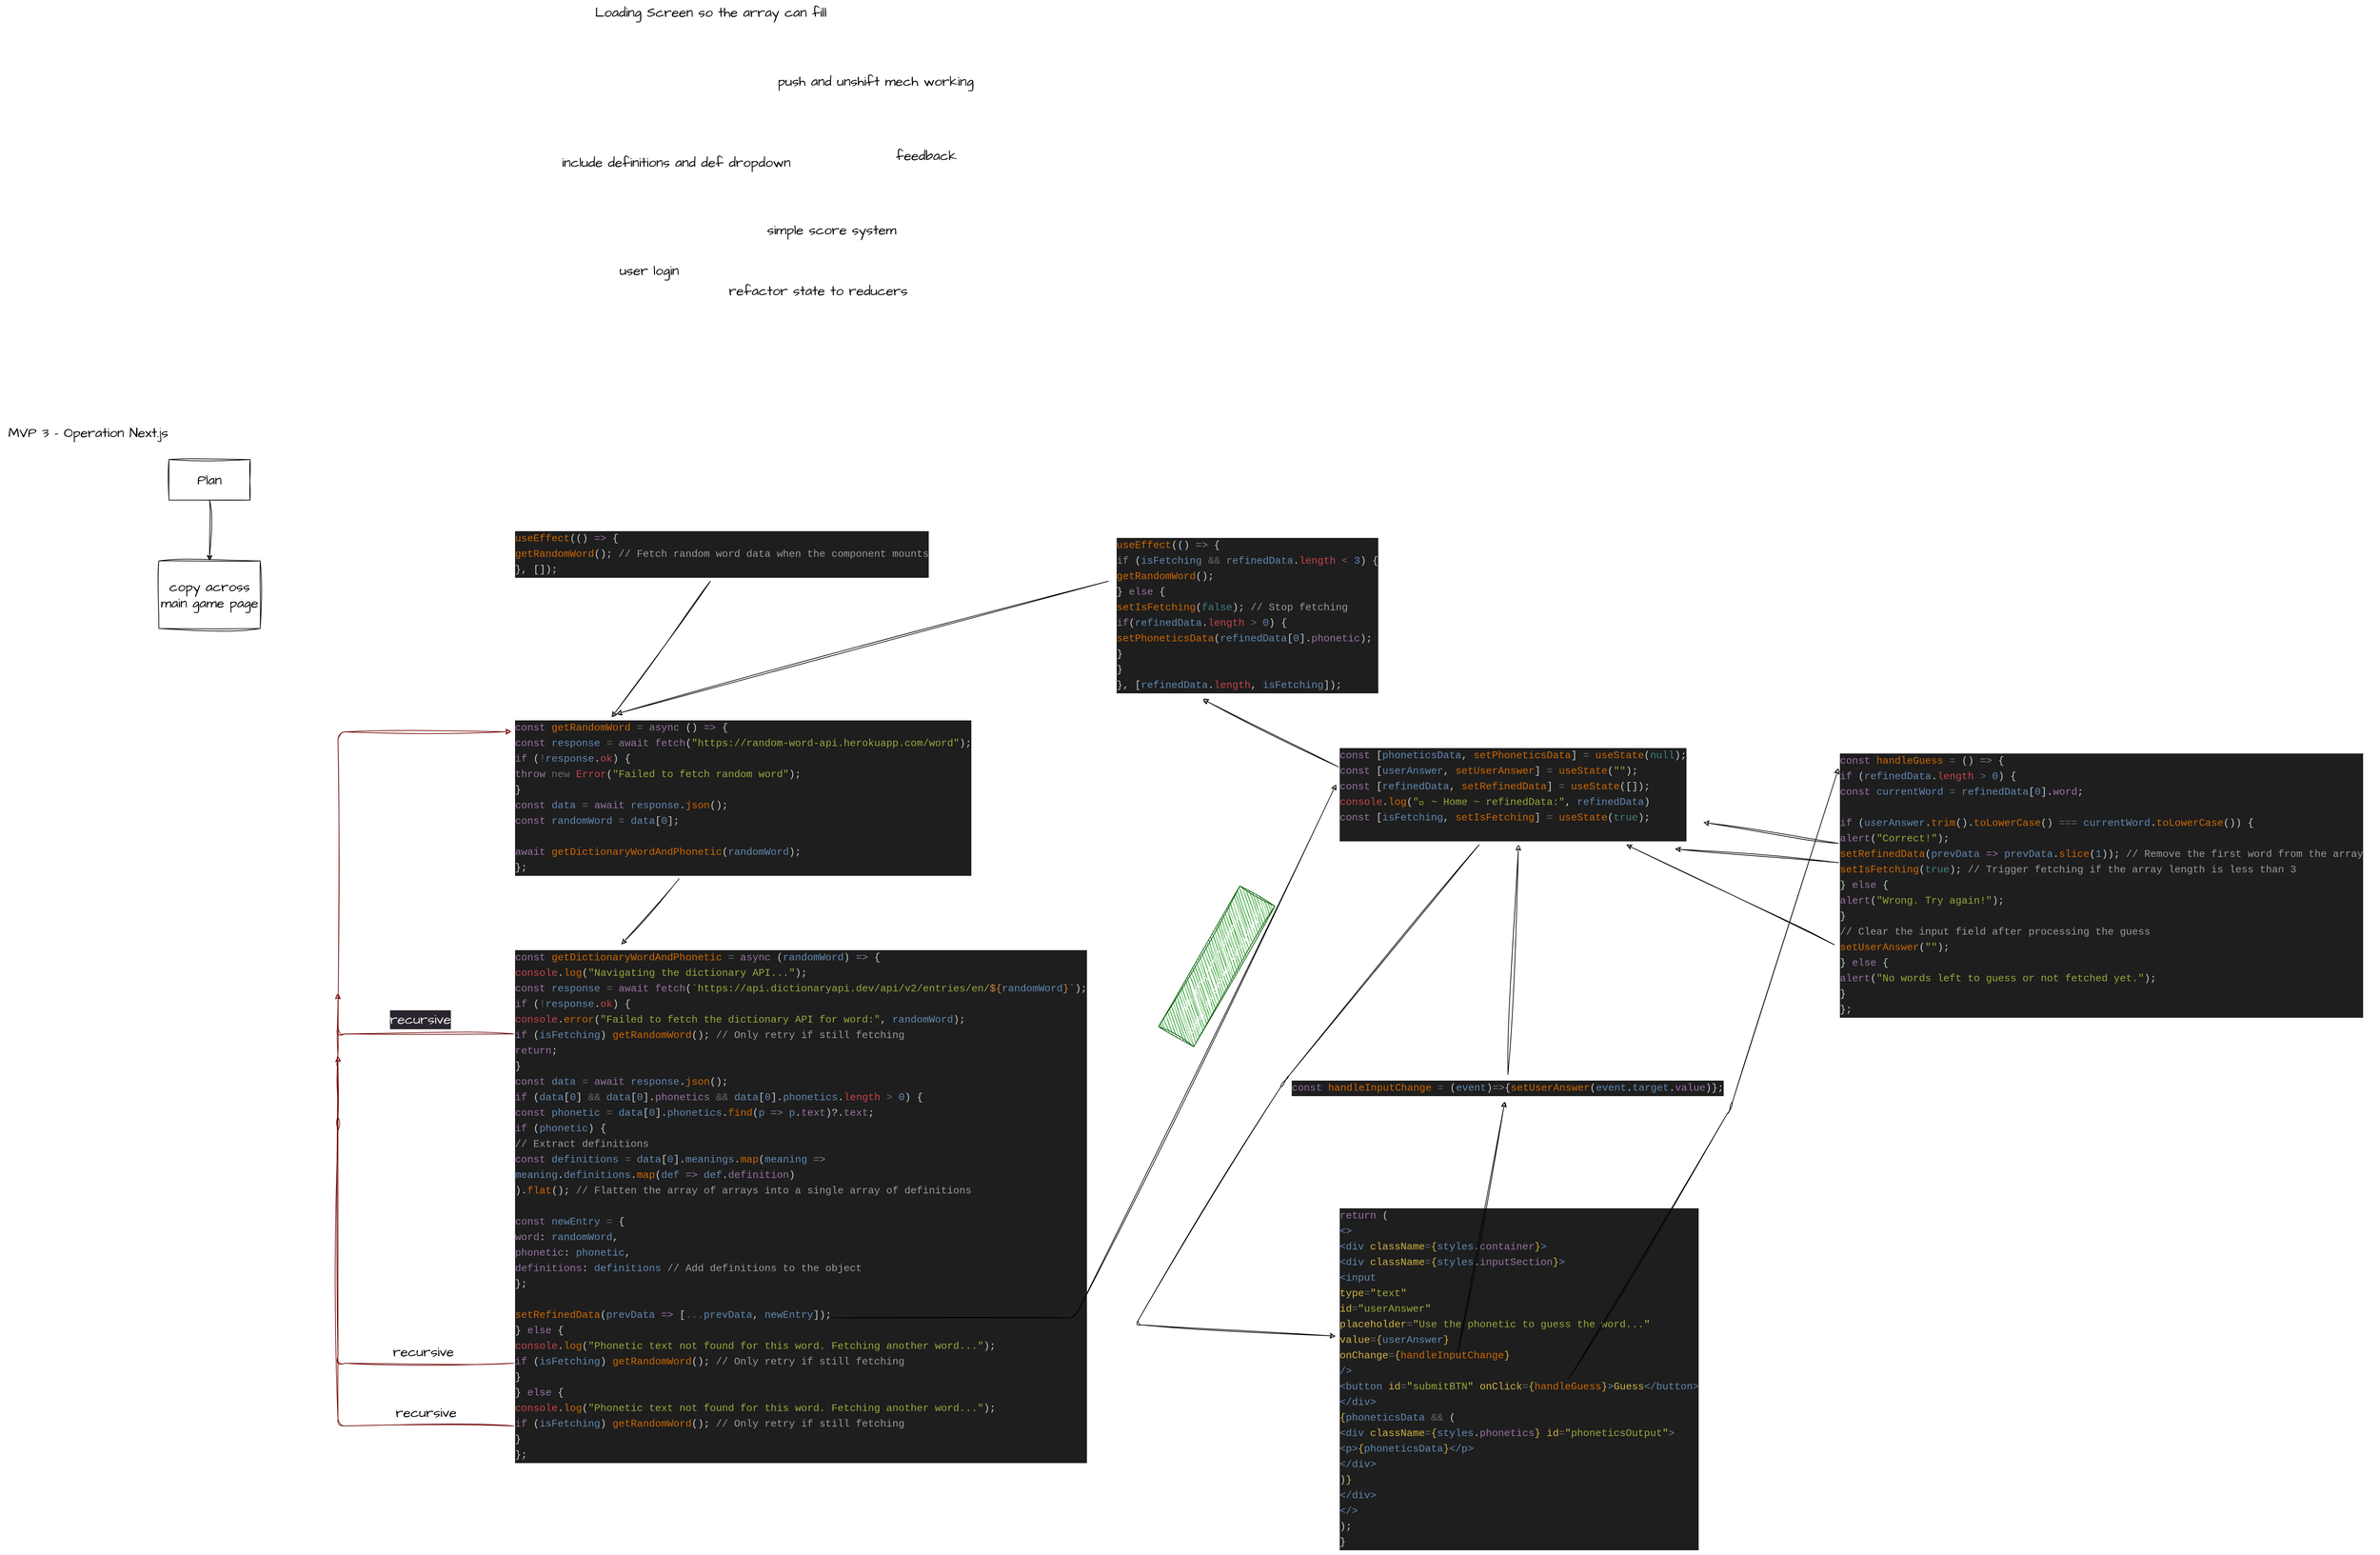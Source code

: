 <mxfile>
    <diagram id="v2wqgrpe53CR1Hzca308" name="Page-1">
        <mxGraphModel dx="-484" dy="1151" grid="1" gridSize="10" guides="1" tooltips="1" connect="1" arrows="1" fold="1" page="1" pageScale="1" pageWidth="827" pageHeight="1169" math="0" shadow="0">
            <root>
                <mxCell id="0"/>
                <mxCell id="1" parent="0"/>
                <mxCell id="2" value="MVP 3 - Operation Next.js" style="text;html=1;align=center;verticalAlign=middle;resizable=0;points=[];autosize=1;strokeColor=none;fillColor=none;fontSize=20;fontFamily=Architects Daughter;sketch=1;hachureGap=4;jiggle=2;curveFitting=1;fontSource=https%3A%2F%2Ffonts.googleapis.com%2Fcss%3Ffamily%3DArchitects%2BDaughter;" parent="1" vertex="1">
                    <mxGeometry x="2560" y="1210" width="260" height="40" as="geometry"/>
                </mxCell>
                <mxCell id="10" style="edgeStyle=none;sketch=1;hachureGap=4;jiggle=2;curveFitting=1;html=1;entryX=0.5;entryY=0;entryDx=0;entryDy=0;fontFamily=Architects Daughter;fontSource=https%3A%2F%2Ffonts.googleapis.com%2Fcss%3Ffamily%3DArchitects%2BDaughter;fontSize=16;" parent="1" source="4" target="9" edge="1">
                    <mxGeometry relative="1" as="geometry"/>
                </mxCell>
                <mxCell id="4" value="Plan" style="whiteSpace=wrap;html=1;sketch=1;hachureGap=4;jiggle=2;curveFitting=1;fontFamily=Architects Daughter;fontSource=https%3A%2F%2Ffonts.googleapis.com%2Fcss%3Ffamily%3DArchitects%2BDaughter;fontSize=20;" parent="1" vertex="1">
                    <mxGeometry x="2810" y="1270" width="120" height="60" as="geometry"/>
                </mxCell>
                <mxCell id="9" value="copy across main game page" style="whiteSpace=wrap;html=1;fontSize=20;fontFamily=Architects Daughter;sketch=1;hachureGap=4;jiggle=2;curveFitting=1;fontSource=https%3A%2F%2Ffonts.googleapis.com%2Fcss%3Ffamily%3DArchitects%2BDaughter;" parent="1" vertex="1">
                    <mxGeometry x="2795" y="1420" width="150" height="100" as="geometry"/>
                </mxCell>
                <mxCell id="54" style="edgeStyle=none;sketch=1;hachureGap=4;jiggle=2;curveFitting=1;jumpSize=6;html=1;fontFamily=Architects Daughter;fontSource=https%3A%2F%2Ffonts.googleapis.com%2Fcss%3Ffamily%3DArchitects%2BDaughter;fontSize=16;" edge="1" parent="1" source="21" target="27">
                    <mxGeometry relative="1" as="geometry"/>
                </mxCell>
                <mxCell id="21" value="&lt;div style=&quot;color: rgb(197, 200, 198); background-color: rgb(30, 30, 30); font-family: Menlo, Monaco, &amp;quot;Courier New&amp;quot;, monospace; font-size: 15px; line-height: 23px;&quot;&gt;&lt;span style=&quot;color: #9872a2;&quot;&gt;const&lt;/span&gt; &lt;span style=&quot;color: #ce6700;&quot;&gt;handleInputChange&lt;/span&gt; &lt;span style=&quot;color: #676867;&quot;&gt;=&lt;/span&gt; (&lt;span style=&quot;color: #6089b4;&quot;&gt;event&lt;/span&gt;)&lt;span style=&quot;color: #9872a2;&quot;&gt;=&amp;gt;&lt;/span&gt;{&lt;span style=&quot;color: #ce6700;&quot;&gt;setUserAnswer&lt;/span&gt;(&lt;span style=&quot;color: #6089b4;&quot;&gt;event&lt;/span&gt;.&lt;span style=&quot;color: #6089b4;&quot;&gt;target&lt;/span&gt;.&lt;span style=&quot;color: #9872a2;&quot;&gt;value&lt;/span&gt;)};&lt;/div&gt;" style="text;html=1;align=center;verticalAlign=middle;resizable=0;points=[];autosize=1;strokeColor=none;fillColor=none;fontSize=20;fontFamily=Architects Daughter;sketch=1;hachureGap=4;jiggle=2;curveFitting=1;fontSource=https%3A%2F%2Ffonts.googleapis.com%2Fcss%3Ffamily%3DArchitects%2BDaughter;" vertex="1" parent="1">
                    <mxGeometry x="4460" y="2180" width="660" height="40" as="geometry"/>
                </mxCell>
                <mxCell id="58" style="edgeStyle=none;sketch=1;hachureGap=4;jiggle=2;curveFitting=1;jumpSize=6;html=1;fontFamily=Architects Daughter;fontSource=https%3A%2F%2Ffonts.googleapis.com%2Fcss%3Ffamily%3DArchitects%2BDaughter;fontSize=16;" edge="1" parent="1" source="22" target="27">
                    <mxGeometry relative="1" as="geometry"/>
                </mxCell>
                <mxCell id="59" style="edgeStyle=none;sketch=1;hachureGap=4;jiggle=2;curveFitting=1;jumpSize=6;html=1;entryX=0.922;entryY=1.042;entryDx=0;entryDy=0;entryPerimeter=0;fontFamily=Architects Daughter;fontSource=https%3A%2F%2Ffonts.googleapis.com%2Fcss%3Ffamily%3DArchitects%2BDaughter;fontSize=16;" edge="1" parent="1" source="22" target="27">
                    <mxGeometry relative="1" as="geometry"/>
                </mxCell>
                <mxCell id="60" style="edgeStyle=none;sketch=1;hachureGap=4;jiggle=2;curveFitting=1;jumpSize=6;html=1;fontFamily=Architects Daughter;fontSource=https%3A%2F%2Ffonts.googleapis.com%2Fcss%3Ffamily%3DArchitects%2BDaughter;fontSize=16;exitX=-0.008;exitY=0.72;exitDx=0;exitDy=0;exitPerimeter=0;" edge="1" parent="1" source="22" target="27">
                    <mxGeometry relative="1" as="geometry"/>
                </mxCell>
                <mxCell id="22" value="&lt;div style=&quot;color: rgb(197, 200, 198); background-color: rgb(30, 30, 30); font-family: Menlo, Monaco, &amp;quot;Courier New&amp;quot;, monospace; font-size: 15px; line-height: 23px;&quot;&gt;&lt;div&gt;&lt;span style=&quot;color: #9872a2;&quot;&gt;const&lt;/span&gt; &lt;span style=&quot;color: #ce6700;&quot;&gt;handleGuess&lt;/span&gt; &lt;span style=&quot;color: #676867;&quot;&gt;=&lt;/span&gt; () &lt;span style=&quot;color: #9872a2;&quot;&gt;=&amp;gt;&lt;/span&gt; {&lt;/div&gt;&lt;div&gt;    &lt;span style=&quot;color: #9872a2;&quot;&gt;if&lt;/span&gt; (&lt;span style=&quot;color: #6089b4;&quot;&gt;refinedData&lt;/span&gt;.&lt;span style=&quot;color: #c7444a;&quot;&gt;length&lt;/span&gt; &lt;span style=&quot;color: #676867;&quot;&gt;&amp;gt;&lt;/span&gt; &lt;span style=&quot;color: #6089b4;&quot;&gt;0&lt;/span&gt;) {&lt;/div&gt;&lt;div&gt;      &lt;span style=&quot;color: #9872a2;&quot;&gt;const&lt;/span&gt; &lt;span style=&quot;color: #6089b4;&quot;&gt;currentWord&lt;/span&gt; &lt;span style=&quot;color: #676867;&quot;&gt;=&lt;/span&gt; &lt;span style=&quot;color: #6089b4;&quot;&gt;refinedData&lt;/span&gt;[&lt;span style=&quot;color: #6089b4;&quot;&gt;0&lt;/span&gt;].&lt;span style=&quot;color: #9872a2;&quot;&gt;word&lt;/span&gt;;&lt;/div&gt;&lt;br&gt;&lt;div&gt;      &lt;span style=&quot;color: #9872a2;&quot;&gt;if&lt;/span&gt; (&lt;span style=&quot;color: #6089b4;&quot;&gt;userAnswer&lt;/span&gt;.&lt;span style=&quot;color: #ce6700;&quot;&gt;trim&lt;/span&gt;().&lt;span style=&quot;color: #ce6700;&quot;&gt;toLowerCase&lt;/span&gt;() &lt;span style=&quot;color: #676867;&quot;&gt;===&lt;/span&gt; &lt;span style=&quot;color: #6089b4;&quot;&gt;currentWord&lt;/span&gt;.&lt;span style=&quot;color: #ce6700;&quot;&gt;toLowerCase&lt;/span&gt;()) {&lt;/div&gt;&lt;div&gt;        &lt;span style=&quot;color: #9872a2;&quot;&gt;alert&lt;/span&gt;(&lt;span style=&quot;color: #9aa83a;&quot;&gt;&quot;Correct!&quot;&lt;/span&gt;);&lt;/div&gt;&lt;div&gt;        &lt;span style=&quot;color: #ce6700;&quot;&gt;setRefinedData&lt;/span&gt;(&lt;span style=&quot;color: #6089b4;&quot;&gt;prevData&lt;/span&gt; &lt;span style=&quot;color: #9872a2;&quot;&gt;=&amp;gt;&lt;/span&gt; &lt;span style=&quot;color: #6089b4;&quot;&gt;prevData&lt;/span&gt;.&lt;span style=&quot;color: #ce6700;&quot;&gt;slice&lt;/span&gt;(&lt;span style=&quot;color: #6089b4;&quot;&gt;1&lt;/span&gt;)); &lt;span style=&quot;color: #9a9b99;&quot;&gt;// Remove the first word from the array&lt;/span&gt;&lt;/div&gt;&lt;div&gt;        &lt;span style=&quot;color: #ce6700;&quot;&gt;setIsFetching&lt;/span&gt;(&lt;span style=&quot;color: #408080;&quot;&gt;true&lt;/span&gt;); &lt;span style=&quot;color: #9a9b99;&quot;&gt;// Trigger fetching if the array length is less than 3&lt;/span&gt;&lt;/div&gt;&lt;div&gt;      } &lt;span style=&quot;color: #9872a2;&quot;&gt;else&lt;/span&gt; {&lt;/div&gt;&lt;div&gt;        &lt;span style=&quot;color: #9872a2;&quot;&gt;alert&lt;/span&gt;(&lt;span style=&quot;color: #9aa83a;&quot;&gt;&quot;Wrong. Try again!&quot;&lt;/span&gt;);&lt;/div&gt;&lt;div&gt;      }&lt;/div&gt;&lt;div&gt;      &lt;span style=&quot;color: #9a9b99;&quot;&gt;// Clear the input field after processing the guess&lt;/span&gt;&lt;/div&gt;&lt;div&gt;      &lt;span style=&quot;color: #ce6700;&quot;&gt;setUserAnswer&lt;/span&gt;(&lt;span style=&quot;color: #9aa83a;&quot;&gt;&quot;&quot;&lt;/span&gt;);&lt;/div&gt;&lt;div&gt;    } &lt;span style=&quot;color: #9872a2;&quot;&gt;else&lt;/span&gt; {&lt;/div&gt;&lt;div&gt;      &lt;span style=&quot;color: #9872a2;&quot;&gt;alert&lt;/span&gt;(&lt;span style=&quot;color: #9aa83a;&quot;&gt;&quot;No words left to guess or not fetched yet.&quot;&lt;/span&gt;);&lt;/div&gt;&lt;div&gt;    }&lt;/div&gt;&lt;div&gt;  };&lt;/div&gt;&lt;/div&gt;" style="text;html=1;align=left;verticalAlign=middle;resizable=0;points=[];autosize=1;strokeColor=none;fillColor=none;fontSize=20;fontFamily=Architects Daughter;sketch=1;hachureGap=4;jiggle=2;curveFitting=1;fontSource=https%3A%2F%2Ffonts.googleapis.com%2Fcss%3Ffamily%3DArchitects%2BDaughter;" vertex="1" parent="1">
                    <mxGeometry x="5280" y="1700" width="800" height="400" as="geometry"/>
                </mxCell>
                <mxCell id="40" style="edgeStyle=none;sketch=1;hachureGap=4;jiggle=2;curveFitting=1;html=1;entryX=0.207;entryY=0.006;entryDx=0;entryDy=0;entryPerimeter=0;fontFamily=Architects Daughter;fontSource=https%3A%2F%2Ffonts.googleapis.com%2Fcss%3Ffamily%3DArchitects%2BDaughter;fontSize=16;" edge="1" parent="1" source="23" target="25">
                    <mxGeometry relative="1" as="geometry"/>
                </mxCell>
                <mxCell id="23" value="&lt;div style=&quot;color: rgb(197, 200, 198); background-color: rgb(30, 30, 30); font-family: Menlo, Monaco, &amp;quot;Courier New&amp;quot;, monospace; font-size: 15px; line-height: 23px;&quot;&gt;&lt;div&gt;&lt;span style=&quot;color: #ce6700;&quot;&gt;useEffect&lt;/span&gt;(() &lt;span style=&quot;color: #9872a2;&quot;&gt;=&amp;gt;&lt;/span&gt; {&lt;/div&gt;&lt;div&gt;      &lt;span style=&quot;color: #ce6700;&quot;&gt;getRandomWord&lt;/span&gt;(); &lt;span style=&quot;color: #9a9b99;&quot;&gt;// Fetch random word data when the component mounts&lt;/span&gt;&lt;/div&gt;&lt;div&gt;  }, []);&lt;/div&gt;&lt;/div&gt;" style="text;html=1;align=left;verticalAlign=middle;resizable=0;points=[];autosize=1;strokeColor=none;fillColor=none;fontSize=20;fontFamily=Architects Daughter;sketch=1;hachureGap=4;jiggle=2;curveFitting=1;fontSource=https%3A%2F%2Ffonts.googleapis.com%2Fcss%3Ffamily%3DArchitects%2BDaughter;" vertex="1" parent="1">
                    <mxGeometry x="3320" y="1370" width="640" height="80" as="geometry"/>
                </mxCell>
                <mxCell id="34" style="edgeStyle=none;sketch=1;hachureGap=4;jiggle=2;curveFitting=1;html=1;entryX=0.183;entryY=-0.003;entryDx=0;entryDy=0;entryPerimeter=0;fontFamily=Architects Daughter;fontSource=https%3A%2F%2Ffonts.googleapis.com%2Fcss%3Ffamily%3DArchitects%2BDaughter;fontSize=16;" edge="1" parent="1" source="25" target="24">
                    <mxGeometry relative="1" as="geometry"/>
                </mxCell>
                <mxCell id="25" value="&lt;div style=&quot;color: rgb(197, 200, 198); background-color: rgb(30, 30, 30); font-family: Menlo, Monaco, &amp;quot;Courier New&amp;quot;, monospace; font-size: 15px; line-height: 23px;&quot;&gt;&lt;div&gt;&lt;span style=&quot;color: #9872a2;&quot;&gt;const&lt;/span&gt; &lt;span style=&quot;color: #ce6700;&quot;&gt;getRandomWord&lt;/span&gt; &lt;span style=&quot;color: #676867;&quot;&gt;=&lt;/span&gt; &lt;span style=&quot;color: #9872a2;&quot;&gt;async&lt;/span&gt; () &lt;span style=&quot;color: #9872a2;&quot;&gt;=&amp;gt;&lt;/span&gt; {&lt;/div&gt;&lt;div&gt;    &lt;span style=&quot;color: #9872a2;&quot;&gt;const&lt;/span&gt; &lt;span style=&quot;color: #6089b4;&quot;&gt;response&lt;/span&gt; &lt;span style=&quot;color: #676867;&quot;&gt;=&lt;/span&gt; &lt;span style=&quot;color: #9872a2;&quot;&gt;await&lt;/span&gt; &lt;span style=&quot;color: #9872a2;&quot;&gt;fetch&lt;/span&gt;(&lt;span style=&quot;color: #9aa83a;&quot;&gt;&quot;https://random-word-api.herokuapp.com/word&quot;&lt;/span&gt;);&lt;/div&gt;&lt;div&gt;    &lt;span style=&quot;color: #9872a2;&quot;&gt;if&lt;/span&gt; (&lt;span style=&quot;color: #676867;&quot;&gt;!&lt;/span&gt;&lt;span style=&quot;color: #6089b4;&quot;&gt;response&lt;/span&gt;.&lt;span style=&quot;color: #c7444a;&quot;&gt;ok&lt;/span&gt;) {&lt;/div&gt;&lt;div&gt;        &lt;span style=&quot;color: #9872a2;&quot;&gt;throw&lt;/span&gt; &lt;span style=&quot;color: #676867;&quot;&gt;new&lt;/span&gt; &lt;span style=&quot;color: #c7444a;&quot;&gt;Error&lt;/span&gt;(&lt;span style=&quot;color: #9aa83a;&quot;&gt;&quot;Failed to fetch random word&quot;&lt;/span&gt;);&lt;/div&gt;&lt;div&gt;    }&lt;/div&gt;&lt;div&gt;    &lt;span style=&quot;color: #9872a2;&quot;&gt;const&lt;/span&gt; &lt;span style=&quot;color: #6089b4;&quot;&gt;data&lt;/span&gt; &lt;span style=&quot;color: #676867;&quot;&gt;=&lt;/span&gt; &lt;span style=&quot;color: #9872a2;&quot;&gt;await&lt;/span&gt; &lt;span style=&quot;color: #6089b4;&quot;&gt;response&lt;/span&gt;.&lt;span style=&quot;color: #ce6700;&quot;&gt;json&lt;/span&gt;();&lt;/div&gt;&lt;div&gt;    &lt;span style=&quot;color: #9872a2;&quot;&gt;const&lt;/span&gt; &lt;span style=&quot;color: #6089b4;&quot;&gt;randomWord&lt;/span&gt; &lt;span style=&quot;color: #676867;&quot;&gt;=&lt;/span&gt; &lt;span style=&quot;color: #6089b4;&quot;&gt;data&lt;/span&gt;[&lt;span style=&quot;color: #6089b4;&quot;&gt;0&lt;/span&gt;];&lt;/div&gt;&lt;br&gt;&lt;div&gt;    &lt;span style=&quot;color: #9872a2;&quot;&gt;await&lt;/span&gt; &lt;span style=&quot;color: #ce6700;&quot;&gt;getDictionaryWordAndPhonetic&lt;/span&gt;(&lt;span style=&quot;color: #6089b4;&quot;&gt;randomWord&lt;/span&gt;);&lt;/div&gt;&lt;div&gt;  };&lt;/div&gt;&lt;/div&gt;" style="text;html=1;align=left;verticalAlign=middle;resizable=0;points=[];autosize=1;strokeColor=none;fillColor=none;fontSize=20;fontFamily=Architects Daughter;sketch=1;hachureGap=4;jiggle=2;curveFitting=1;fontSource=https%3A%2F%2Ffonts.googleapis.com%2Fcss%3Ffamily%3DArchitects%2BDaughter;" vertex="1" parent="1">
                    <mxGeometry x="3320" y="1650" width="700" height="240" as="geometry"/>
                </mxCell>
                <mxCell id="51" style="edgeStyle=none;sketch=1;hachureGap=4;jiggle=2;curveFitting=1;jumpSize=6;html=1;entryX=0.217;entryY=-0.015;entryDx=0;entryDy=0;entryPerimeter=0;fontFamily=Architects Daughter;fontSource=https%3A%2F%2Ffonts.googleapis.com%2Fcss%3Ffamily%3DArchitects%2BDaughter;fontSize=16;" edge="1" parent="1" target="25">
                    <mxGeometry relative="1" as="geometry">
                        <mxPoint x="4200" y="1450" as="sourcePoint"/>
                    </mxGeometry>
                </mxCell>
                <mxCell id="26" value="&lt;div style=&quot;color: rgb(197, 200, 198); background-color: rgb(30, 30, 30); font-family: Menlo, Monaco, &amp;quot;Courier New&amp;quot;, monospace; font-size: 15px; line-height: 23px;&quot;&gt;&lt;div&gt;  &lt;span style=&quot;color: #ce6700;&quot;&gt;useEffect&lt;/span&gt;(() &lt;span style=&quot;color: #9872a2;&quot;&gt;=&amp;gt;&lt;/span&gt; {&lt;/div&gt;&lt;div&gt;    &lt;span style=&quot;color: #9872a2;&quot;&gt;if&lt;/span&gt; (&lt;span style=&quot;color: #6089b4;&quot;&gt;isFetching&lt;/span&gt; &lt;span style=&quot;color: #676867;&quot;&gt;&amp;amp;&amp;amp;&lt;/span&gt; &lt;span style=&quot;color: #6089b4;&quot;&gt;refinedData&lt;/span&gt;.&lt;span style=&quot;color: #c7444a;&quot;&gt;length&lt;/span&gt; &lt;span style=&quot;color: #676867;&quot;&gt;&amp;lt;&lt;/span&gt; &lt;span style=&quot;color: #6089b4;&quot;&gt;3&lt;/span&gt;) {&lt;/div&gt;&lt;div&gt;      &lt;span style=&quot;color: #ce6700;&quot;&gt;getRandomWord&lt;/span&gt;();&lt;/div&gt;&lt;div&gt;    } &lt;span style=&quot;color: #9872a2;&quot;&gt;else&lt;/span&gt; {&lt;/div&gt;&lt;div&gt;      &lt;span style=&quot;color: #ce6700;&quot;&gt;setIsFetching&lt;/span&gt;(&lt;span style=&quot;color: #408080;&quot;&gt;false&lt;/span&gt;); &lt;span style=&quot;color: #9a9b99;&quot;&gt;// Stop fetching&lt;/span&gt;&lt;/div&gt;&lt;div&gt;      &lt;span style=&quot;color: #9872a2;&quot;&gt;if&lt;/span&gt;(&lt;span style=&quot;color: #6089b4;&quot;&gt;refinedData&lt;/span&gt;.&lt;span style=&quot;color: #c7444a;&quot;&gt;length&lt;/span&gt; &lt;span style=&quot;color: #676867;&quot;&gt;&amp;gt;&lt;/span&gt; &lt;span style=&quot;color: #6089b4;&quot;&gt;0&lt;/span&gt;) {&lt;/div&gt;&lt;div&gt;        &lt;span style=&quot;color: #ce6700;&quot;&gt;setPhoneticsData&lt;/span&gt;(&lt;span style=&quot;color: #6089b4;&quot;&gt;refinedData&lt;/span&gt;[&lt;span style=&quot;color: #6089b4;&quot;&gt;0&lt;/span&gt;].&lt;span style=&quot;color: #9872a2;&quot;&gt;phonetic&lt;/span&gt;);&lt;/div&gt;&lt;div&gt;      }&lt;/div&gt;&lt;div&gt;    }&lt;/div&gt;&lt;div&gt;  }, [&lt;span style=&quot;color: #6089b4;&quot;&gt;refinedData&lt;/span&gt;.&lt;span style=&quot;color: #c7444a;&quot;&gt;length&lt;/span&gt;, &lt;span style=&quot;color: #6089b4;&quot;&gt;isFetching&lt;/span&gt;]);&lt;/div&gt;&lt;/div&gt;" style="text;html=1;align=left;verticalAlign=middle;resizable=0;points=[];autosize=1;strokeColor=none;fillColor=none;fontSize=20;fontFamily=Architects Daughter;sketch=1;hachureGap=4;jiggle=2;curveFitting=1;fontSource=https%3A%2F%2Ffonts.googleapis.com%2Fcss%3Ffamily%3DArchitects%2BDaughter;" vertex="1" parent="1">
                    <mxGeometry x="4210" y="1380" width="410" height="240" as="geometry"/>
                </mxCell>
                <mxCell id="50" style="edgeStyle=none;sketch=1;hachureGap=4;jiggle=2;curveFitting=1;jumpSize=6;html=1;entryX=0.316;entryY=1.02;entryDx=0;entryDy=0;entryPerimeter=0;fontFamily=Architects Daughter;fontSource=https%3A%2F%2Ffonts.googleapis.com%2Fcss%3Ffamily%3DArchitects%2BDaughter;fontSize=16;exitX=0;exitY=0.232;exitDx=0;exitDy=0;exitPerimeter=0;" edge="1" parent="1" source="27" target="26">
                    <mxGeometry relative="1" as="geometry">
                        <mxPoint x="4490" y="1750" as="sourcePoint"/>
                    </mxGeometry>
                </mxCell>
                <mxCell id="61" style="edgeStyle=none;sketch=1;hachureGap=4;jiggle=2;curveFitting=1;jumpSize=6;html=1;fontFamily=Architects Daughter;fontSource=https%3A%2F%2Ffonts.googleapis.com%2Fcss%3Ffamily%3DArchitects%2BDaughter;fontSize=16;entryX=-0.007;entryY=0.379;entryDx=0;entryDy=0;entryPerimeter=0;" edge="1" parent="1" source="27" target="20">
                    <mxGeometry relative="1" as="geometry">
                        <mxPoint x="4270" y="2400" as="targetPoint"/>
                        <Array as="points">
                            <mxPoint x="4460" y="2190"/>
                            <mxPoint x="4240" y="2550"/>
                        </Array>
                    </mxGeometry>
                </mxCell>
                <mxCell id="27" value="&lt;div style=&quot;color: rgb(197, 200, 198); background-color: rgb(30, 30, 30); font-family: Menlo, Monaco, &amp;quot;Courier New&amp;quot;, monospace; font-size: 15px; line-height: 23px;&quot;&gt;&lt;div&gt;&lt;span style=&quot;color: #9872a2;&quot;&gt;const&lt;/span&gt; [&lt;span style=&quot;color: #6089b4;&quot;&gt;phoneticsData&lt;/span&gt;, &lt;span style=&quot;color: #ce6700;&quot;&gt;setPhoneticsData&lt;/span&gt;] &lt;span style=&quot;color: #676867;&quot;&gt;=&lt;/span&gt; &lt;span style=&quot;color: #ce6700;&quot;&gt;useState&lt;/span&gt;(&lt;span style=&quot;color: #408080;&quot;&gt;null&lt;/span&gt;);&lt;/div&gt;&lt;div&gt;  &lt;span style=&quot;color: #9872a2;&quot;&gt;const&lt;/span&gt; [&lt;span style=&quot;color: #6089b4;&quot;&gt;userAnswer&lt;/span&gt;, &lt;span style=&quot;color: #ce6700;&quot;&gt;setUserAnswer&lt;/span&gt;] &lt;span style=&quot;color: #676867;&quot;&gt;=&lt;/span&gt; &lt;span style=&quot;color: #ce6700;&quot;&gt;useState&lt;/span&gt;(&lt;span style=&quot;color: #9aa83a;&quot;&gt;&quot;&quot;&lt;/span&gt;);&lt;/div&gt;&lt;div&gt;  &lt;span style=&quot;color: #9872a2;&quot;&gt;const&lt;/span&gt; [&lt;span style=&quot;color: #6089b4;&quot;&gt;refinedData&lt;/span&gt;, &lt;span style=&quot;color: #ce6700;&quot;&gt;setRefinedData&lt;/span&gt;] &lt;span style=&quot;color: #676867;&quot;&gt;=&lt;/span&gt; &lt;span style=&quot;color: #ce6700;&quot;&gt;useState&lt;/span&gt;([]);&lt;/div&gt;&lt;div&gt;  &lt;span style=&quot;color: #c7444a;&quot;&gt;console&lt;/span&gt;.&lt;span style=&quot;color: #ce6700;&quot;&gt;log&lt;/span&gt;(&lt;span style=&quot;color: #9aa83a;&quot;&gt;&quot;🚀 ~ Home ~ refinedData:&quot;&lt;/span&gt;, &lt;span style=&quot;color: #6089b4;&quot;&gt;refinedData&lt;/span&gt;)&lt;/div&gt;&lt;div&gt;  &lt;span style=&quot;color: #9872a2;&quot;&gt;const&lt;/span&gt; [&lt;span style=&quot;color: #6089b4;&quot;&gt;isFetching&lt;/span&gt;, &lt;span style=&quot;color: #ce6700;&quot;&gt;setIsFetching&lt;/span&gt;] &lt;span style=&quot;color: #676867;&quot;&gt;=&lt;/span&gt; &lt;span style=&quot;color: #ce6700;&quot;&gt;useState&lt;/span&gt;(&lt;span style=&quot;color: #408080;&quot;&gt;true&lt;/span&gt;);&lt;/div&gt;&lt;br&gt;&lt;/div&gt;" style="text;html=1;align=left;verticalAlign=middle;resizable=0;points=[];autosize=1;strokeColor=none;fillColor=none;fontSize=20;fontFamily=Architects Daughter;sketch=1;hachureGap=4;jiggle=2;curveFitting=1;fontSource=https%3A%2F%2Ffonts.googleapis.com%2Fcss%3Ffamily%3DArchitects%2BDaughter;" vertex="1" parent="1">
                    <mxGeometry x="4540" y="1690" width="540" height="150" as="geometry"/>
                </mxCell>
                <mxCell id="32" value="" style="group" vertex="1" connectable="0" parent="1">
                    <mxGeometry x="3380" y="590" width="630" height="450" as="geometry"/>
                </mxCell>
                <mxCell id="13" value="Loading Screen so the array can fill&lt;br&gt;&lt;br&gt;" style="text;html=1;align=center;verticalAlign=middle;resizable=0;points=[];autosize=1;strokeColor=none;fillColor=none;fontSize=20;fontFamily=Architects Daughter;sketch=1;hachureGap=4;jiggle=2;curveFitting=1;fontSource=https%3A%2F%2Ffonts.googleapis.com%2Fcss%3Ffamily%3DArchitects%2BDaughter;" vertex="1" parent="32">
                    <mxGeometry x="46" width="370" height="60" as="geometry"/>
                </mxCell>
                <mxCell id="14" value="push and unshift mech working" style="text;html=1;align=center;verticalAlign=middle;resizable=0;points=[];autosize=1;strokeColor=none;fillColor=none;fontSize=20;fontFamily=Architects Daughter;sketch=1;hachureGap=4;jiggle=2;curveFitting=1;fontSource=https%3A%2F%2Ffonts.googleapis.com%2Fcss%3Ffamily%3DArchitects%2BDaughter;" vertex="1" parent="32">
                    <mxGeometry x="320" y="100" width="310" height="40" as="geometry"/>
                </mxCell>
                <mxCell id="15" value="include definitions and def dropdown" style="text;html=1;align=center;verticalAlign=middle;resizable=0;points=[];autosize=1;strokeColor=none;fillColor=none;fontSize=20;fontFamily=Architects Daughter;sketch=1;hachureGap=4;jiggle=2;curveFitting=1;fontSource=https%3A%2F%2Ffonts.googleapis.com%2Fcss%3Ffamily%3DArchitects%2BDaughter;" vertex="1" parent="32">
                    <mxGeometry y="220" width="360" height="40" as="geometry"/>
                </mxCell>
                <mxCell id="16" value="simple score system" style="text;html=1;align=center;verticalAlign=middle;resizable=0;points=[];autosize=1;strokeColor=none;fillColor=none;fontSize=20;fontFamily=Architects Daughter;sketch=1;hachureGap=4;jiggle=2;curveFitting=1;fontSource=https%3A%2F%2Ffonts.googleapis.com%2Fcss%3Ffamily%3DArchitects%2BDaughter;" vertex="1" parent="32">
                    <mxGeometry x="305" y="320" width="210" height="40" as="geometry"/>
                </mxCell>
                <mxCell id="17" value="user login" style="text;html=1;align=center;verticalAlign=middle;resizable=0;points=[];autosize=1;strokeColor=none;fillColor=none;fontSize=20;fontFamily=Architects Daughter;sketch=1;hachureGap=4;jiggle=2;curveFitting=1;fontSource=https%3A%2F%2Ffonts.googleapis.com%2Fcss%3Ffamily%3DArchitects%2BDaughter;" vertex="1" parent="32">
                    <mxGeometry x="85" y="380" width="110" height="40" as="geometry"/>
                </mxCell>
                <mxCell id="18" value="refactor state to reducers" style="text;html=1;align=center;verticalAlign=middle;resizable=0;points=[];autosize=1;strokeColor=none;fillColor=none;fontSize=20;fontFamily=Architects Daughter;sketch=1;hachureGap=4;jiggle=2;curveFitting=1;fontSource=https%3A%2F%2Ffonts.googleapis.com%2Fcss%3Ffamily%3DArchitects%2BDaughter;" vertex="1" parent="32">
                    <mxGeometry x="245" y="410" width="290" height="40" as="geometry"/>
                </mxCell>
                <mxCell id="19" value="feedback" style="text;html=1;align=center;verticalAlign=middle;resizable=0;points=[];autosize=1;strokeColor=none;fillColor=none;fontSize=20;fontFamily=Architects Daughter;sketch=1;hachureGap=4;jiggle=2;curveFitting=1;fontSource=https%3A%2F%2Ffonts.googleapis.com%2Fcss%3Ffamily%3DArchitects%2BDaughter;" vertex="1" parent="32">
                    <mxGeometry x="495" y="210" width="110" height="40" as="geometry"/>
                </mxCell>
                <mxCell id="38" value="" style="edgeStyle=none;orthogonalLoop=1;jettySize=auto;html=1;sketch=1;hachureGap=4;jiggle=2;curveFitting=1;fontFamily=Architects Daughter;fontSource=https%3A%2F%2Ffonts.googleapis.com%2Fcss%3Ffamily%3DArchitects%2BDaughter;fontSize=16;entryX=-0.005;entryY=0.095;entryDx=0;entryDy=0;entryPerimeter=0;fillColor=#a20025;strokeColor=#6F0000;" edge="1" parent="1" target="25">
                    <mxGeometry width="100" relative="1" as="geometry">
                        <mxPoint x="3320" y="2120" as="sourcePoint"/>
                        <mxPoint x="3240" y="1860" as="targetPoint"/>
                        <Array as="points">
                            <mxPoint x="3060" y="2120"/>
                            <mxPoint x="3060" y="1673"/>
                        </Array>
                    </mxGeometry>
                </mxCell>
                <mxCell id="41" value="" style="edgeStyle=none;orthogonalLoop=1;jettySize=auto;html=1;sketch=1;hachureGap=4;jiggle=2;curveFitting=1;fontFamily=Architects Daughter;fontSource=https%3A%2F%2Ffonts.googleapis.com%2Fcss%3Ffamily%3DArchitects%2BDaughter;fontSize=16;fillColor=#a20025;strokeColor=#6F0000;" edge="1" parent="1">
                    <mxGeometry width="100" relative="1" as="geometry">
                        <mxPoint x="3320" y="2607.2" as="sourcePoint"/>
                        <mxPoint x="3060" y="2060" as="targetPoint"/>
                        <Array as="points">
                            <mxPoint x="3060" y="2607.2"/>
                            <mxPoint x="3060" y="2160.2"/>
                        </Array>
                    </mxGeometry>
                </mxCell>
                <mxCell id="42" value="" style="edgeStyle=none;orthogonalLoop=1;jettySize=auto;html=1;sketch=1;hachureGap=4;jiggle=2;curveFitting=1;fontFamily=Architects Daughter;fontSource=https%3A%2F%2Ffonts.googleapis.com%2Fcss%3Ffamily%3DArchitects%2BDaughter;fontSize=16;fillColor=#a20025;strokeColor=#6F0000;" edge="1" parent="1">
                    <mxGeometry width="100" relative="1" as="geometry">
                        <mxPoint x="3320" y="2700" as="sourcePoint"/>
                        <mxPoint x="3060" y="2152.8" as="targetPoint"/>
                        <Array as="points">
                            <mxPoint x="3060" y="2700"/>
                            <mxPoint x="3060" y="2253"/>
                        </Array>
                    </mxGeometry>
                </mxCell>
                <mxCell id="43" value="recursive&amp;nbsp;" style="text;html=1;align=center;verticalAlign=middle;resizable=0;points=[];autosize=1;strokeColor=none;fillColor=none;fontSize=20;fontFamily=Architects Daughter;sketch=1;hachureGap=4;jiggle=2;curveFitting=1;fontSource=https%3A%2F%2Ffonts.googleapis.com%2Fcss%3Ffamily%3DArchitects%2BDaughter;" vertex="1" parent="1">
                    <mxGeometry x="3130" y="2570" width="120" height="40" as="geometry"/>
                </mxCell>
                <mxCell id="44" value="recursive" style="text;html=1;align=center;verticalAlign=middle;resizable=0;points=[];autosize=1;strokeColor=none;fillColor=none;fontSize=20;fontFamily=Architects Daughter;sketch=1;hachureGap=4;jiggle=2;curveFitting=1;fontSource=https%3A%2F%2Ffonts.googleapis.com%2Fcss%3Ffamily%3DArchitects%2BDaughter;" vertex="1" parent="1">
                    <mxGeometry x="3135" y="2660" width="110" height="40" as="geometry"/>
                </mxCell>
                <mxCell id="45" value="&lt;meta charset=&quot;utf-8&quot;&gt;&lt;span style=&quot;color: rgb(240, 240, 240); font-family: &amp;quot;Architects Daughter&amp;quot;; font-size: 20px; font-style: normal; font-variant-ligatures: normal; font-variant-caps: normal; font-weight: 400; letter-spacing: normal; orphans: 2; text-align: center; text-indent: 0px; text-transform: none; widows: 2; word-spacing: 0px; -webkit-text-stroke-width: 0px; background-color: rgb(42, 37, 47); text-decoration-thickness: initial; text-decoration-style: initial; text-decoration-color: initial; float: none; display: inline !important;&quot;&gt;recursive&lt;/span&gt;" style="text;whiteSpace=wrap;html=1;fontSize=20;fontFamily=Architects Daughter;" vertex="1" parent="1">
                    <mxGeometry x="3135" y="2080" width="120" height="50" as="geometry"/>
                </mxCell>
                <mxCell id="49" value="" style="group" vertex="1" connectable="0" parent="1">
                    <mxGeometry x="3320" y="1990" width="870" height="770" as="geometry"/>
                </mxCell>
                <mxCell id="46" value="" style="whiteSpace=wrap;html=1;sketch=1;hachureGap=4;jiggle=2;curveFitting=1;fontFamily=Architects Daughter;fontSource=https%3A%2F%2Ffonts.googleapis.com%2Fcss%3Ffamily%3DArchitects%2BDaughter;fontSize=20;container=1;" vertex="1" parent="49">
                    <mxGeometry x="360" y="540" width="110" height="20" as="geometry"/>
                </mxCell>
                <mxCell id="24" value="&lt;div style=&quot;color: rgb(197, 200, 198); background-color: rgb(30, 30, 30); font-family: Menlo, Monaco, &amp;quot;Courier New&amp;quot;, monospace; font-size: 15px; line-height: 23px;&quot;&gt;&lt;div&gt; &lt;span style=&quot;color: #9872a2;&quot;&gt;const&lt;/span&gt; &lt;span style=&quot;color: #ce6700;&quot;&gt;getDictionaryWordAndPhonetic&lt;/span&gt; &lt;span style=&quot;color: #676867;&quot;&gt;=&lt;/span&gt; &lt;span style=&quot;color: #9872a2;&quot;&gt;async&lt;/span&gt; (&lt;span style=&quot;color: #6089b4;&quot;&gt;randomWord&lt;/span&gt;) &lt;span style=&quot;color: #9872a2;&quot;&gt;=&amp;gt;&lt;/span&gt; {&lt;/div&gt;&lt;div&gt;    &lt;span style=&quot;color: #c7444a;&quot;&gt;console&lt;/span&gt;.&lt;span style=&quot;color: #ce6700;&quot;&gt;log&lt;/span&gt;(&lt;span style=&quot;color: #9aa83a;&quot;&gt;&quot;Navigating the dictionary API...&quot;&lt;/span&gt;);&lt;/div&gt;&lt;div&gt;    &lt;span style=&quot;color: #9872a2;&quot;&gt;const&lt;/span&gt; &lt;span style=&quot;color: #6089b4;&quot;&gt;response&lt;/span&gt; &lt;span style=&quot;color: #676867;&quot;&gt;=&lt;/span&gt; &lt;span style=&quot;color: #9872a2;&quot;&gt;await&lt;/span&gt; &lt;span style=&quot;color: #9872a2;&quot;&gt;fetch&lt;/span&gt;(&lt;span style=&quot;color: #9aa83a;&quot;&gt;`https://api.dictionaryapi.dev/api/v2/entries/en/&lt;/span&gt;&lt;span style=&quot;color: #d08442;&quot;&gt;${&lt;/span&gt;&lt;span style=&quot;color: #6089b4;&quot;&gt;randomWord&lt;/span&gt;&lt;span style=&quot;color: #d08442;&quot;&gt;}&lt;/span&gt;&lt;span style=&quot;color: #9aa83a;&quot;&gt;`&lt;/span&gt;);&lt;/div&gt;&lt;div&gt;    &lt;span style=&quot;color: #9872a2;&quot;&gt;if&lt;/span&gt; (&lt;span style=&quot;color: #676867;&quot;&gt;!&lt;/span&gt;&lt;span style=&quot;color: #6089b4;&quot;&gt;response&lt;/span&gt;.&lt;span style=&quot;color: #c7444a;&quot;&gt;ok&lt;/span&gt;) {&lt;/div&gt;&lt;div&gt;        &lt;span style=&quot;color: #c7444a;&quot;&gt;console&lt;/span&gt;.&lt;span style=&quot;color: #ce6700;&quot;&gt;error&lt;/span&gt;(&lt;span style=&quot;color: #9aa83a;&quot;&gt;&quot;Failed to fetch the dictionary API for word:&quot;&lt;/span&gt;, &lt;span style=&quot;color: #6089b4;&quot;&gt;randomWord&lt;/span&gt;);&lt;/div&gt;&lt;div&gt;        &lt;span style=&quot;color: #9872a2;&quot;&gt;if&lt;/span&gt; (&lt;span style=&quot;color: #6089b4;&quot;&gt;isFetching&lt;/span&gt;) &lt;span style=&quot;color: #ce6700;&quot;&gt;getRandomWord&lt;/span&gt;(); &lt;span style=&quot;color: #9a9b99;&quot;&gt;// Only retry if still fetching&lt;/span&gt;&lt;/div&gt;&lt;div&gt;        &lt;span style=&quot;color: #9872a2;&quot;&gt;return&lt;/span&gt;;&lt;/div&gt;&lt;div&gt;    }&lt;/div&gt;&lt;div&gt;    &lt;span style=&quot;color: #9872a2;&quot;&gt;const&lt;/span&gt; &lt;span style=&quot;color: #6089b4;&quot;&gt;data&lt;/span&gt; &lt;span style=&quot;color: #676867;&quot;&gt;=&lt;/span&gt; &lt;span style=&quot;color: #9872a2;&quot;&gt;await&lt;/span&gt; &lt;span style=&quot;color: #6089b4;&quot;&gt;response&lt;/span&gt;.&lt;span style=&quot;color: #ce6700;&quot;&gt;json&lt;/span&gt;();&lt;/div&gt;&lt;div&gt;    &lt;span style=&quot;color: #9872a2;&quot;&gt;if&lt;/span&gt; (&lt;span style=&quot;color: #6089b4;&quot;&gt;data&lt;/span&gt;[&lt;span style=&quot;color: #6089b4;&quot;&gt;0&lt;/span&gt;] &lt;span style=&quot;color: #676867;&quot;&gt;&amp;amp;&amp;amp;&lt;/span&gt; &lt;span style=&quot;color: #6089b4;&quot;&gt;data&lt;/span&gt;[&lt;span style=&quot;color: #6089b4;&quot;&gt;0&lt;/span&gt;].&lt;span style=&quot;color: #9872a2;&quot;&gt;phonetics&lt;/span&gt; &lt;span style=&quot;color: #676867;&quot;&gt;&amp;amp;&amp;amp;&lt;/span&gt; &lt;span style=&quot;color: #6089b4;&quot;&gt;data&lt;/span&gt;[&lt;span style=&quot;color: #6089b4;&quot;&gt;0&lt;/span&gt;].&lt;span style=&quot;color: #6089b4;&quot;&gt;phonetics&lt;/span&gt;.&lt;span style=&quot;color: #c7444a;&quot;&gt;length&lt;/span&gt; &lt;span style=&quot;color: #676867;&quot;&gt;&amp;gt;&lt;/span&gt; &lt;span style=&quot;color: #6089b4;&quot;&gt;0&lt;/span&gt;) {&lt;/div&gt;&lt;div&gt;      &lt;span style=&quot;color: #9872a2;&quot;&gt;const&lt;/span&gt; &lt;span style=&quot;color: #6089b4;&quot;&gt;phonetic&lt;/span&gt; &lt;span style=&quot;color: #676867;&quot;&gt;=&lt;/span&gt; &lt;span style=&quot;color: #6089b4;&quot;&gt;data&lt;/span&gt;[&lt;span style=&quot;color: #6089b4;&quot;&gt;0&lt;/span&gt;].&lt;span style=&quot;color: #6089b4;&quot;&gt;phonetics&lt;/span&gt;.&lt;span style=&quot;color: #ce6700;&quot;&gt;find&lt;/span&gt;(&lt;span style=&quot;color: #6089b4;&quot;&gt;p&lt;/span&gt; &lt;span style=&quot;color: #9872a2;&quot;&gt;=&amp;gt;&lt;/span&gt; &lt;span style=&quot;color: #6089b4;&quot;&gt;p&lt;/span&gt;.&lt;span style=&quot;color: #9872a2;&quot;&gt;text&lt;/span&gt;)?.&lt;span style=&quot;color: #9872a2;&quot;&gt;text&lt;/span&gt;;&lt;/div&gt;&lt;div&gt;      &lt;span style=&quot;color: #9872a2;&quot;&gt;if&lt;/span&gt; (&lt;span style=&quot;color: #6089b4;&quot;&gt;phonetic&lt;/span&gt;) {&lt;/div&gt;&lt;div&gt;          &lt;span style=&quot;color: #9a9b99;&quot;&gt;// Extract definitions&lt;/span&gt;&lt;/div&gt;&lt;div&gt;          &lt;span style=&quot;color: #9872a2;&quot;&gt;const&lt;/span&gt; &lt;span style=&quot;color: #6089b4;&quot;&gt;definitions&lt;/span&gt; &lt;span style=&quot;color: #676867;&quot;&gt;=&lt;/span&gt; &lt;span style=&quot;color: #6089b4;&quot;&gt;data&lt;/span&gt;[&lt;span style=&quot;color: #6089b4;&quot;&gt;0&lt;/span&gt;].&lt;span style=&quot;color: #6089b4;&quot;&gt;meanings&lt;/span&gt;.&lt;span style=&quot;color: #ce6700;&quot;&gt;map&lt;/span&gt;(&lt;span style=&quot;color: #6089b4;&quot;&gt;meaning&lt;/span&gt; &lt;span style=&quot;color: #9872a2;&quot;&gt;=&amp;gt;&lt;/span&gt;&lt;/div&gt;&lt;div&gt;              &lt;span style=&quot;color: #6089b4;&quot;&gt;meaning&lt;/span&gt;.&lt;span style=&quot;color: #6089b4;&quot;&gt;definitions&lt;/span&gt;.&lt;span style=&quot;color: #ce6700;&quot;&gt;map&lt;/span&gt;(&lt;span style=&quot;color: #6089b4;&quot;&gt;def&lt;/span&gt; &lt;span style=&quot;color: #9872a2;&quot;&gt;=&amp;gt;&lt;/span&gt; &lt;span style=&quot;color: #6089b4;&quot;&gt;def&lt;/span&gt;.&lt;span style=&quot;color: #9872a2;&quot;&gt;definition&lt;/span&gt;)&lt;/div&gt;&lt;div&gt;          ).&lt;span style=&quot;color: #ce6700;&quot;&gt;flat&lt;/span&gt;(); &lt;span style=&quot;color: #9a9b99;&quot;&gt;// Flatten the array of arrays into a single array of definitions&lt;/span&gt;&lt;/div&gt;&lt;br&gt;&lt;div&gt;          &lt;span style=&quot;color: #9872a2;&quot;&gt;const&lt;/span&gt; &lt;span style=&quot;color: #6089b4;&quot;&gt;newEntry&lt;/span&gt; &lt;span style=&quot;color: #676867;&quot;&gt;=&lt;/span&gt; {&lt;/div&gt;&lt;div&gt;              &lt;span style=&quot;color: #9872a2;&quot;&gt;word&lt;/span&gt;: &lt;span style=&quot;color: #6089b4;&quot;&gt;randomWord&lt;/span&gt;,&lt;/div&gt;&lt;div&gt;              &lt;span style=&quot;color: #9872a2;&quot;&gt;phonetic&lt;/span&gt;: &lt;span style=&quot;color: #6089b4;&quot;&gt;phonetic&lt;/span&gt;,&lt;/div&gt;&lt;div&gt;              &lt;span style=&quot;color: #9872a2;&quot;&gt;definitions&lt;/span&gt;: &lt;span style=&quot;color: #6089b4;&quot;&gt;definitions&lt;/span&gt; &lt;span style=&quot;color: #9a9b99;&quot;&gt;// Add definitions to the object&lt;/span&gt;&lt;/div&gt;&lt;div&gt;          };&lt;/div&gt;&lt;br&gt;&lt;div&gt;          &lt;span style=&quot;color: #ce6700;&quot;&gt;setRefinedData&lt;/span&gt;(&lt;span style=&quot;color: #6089b4;&quot;&gt;prevData&lt;/span&gt; &lt;span style=&quot;color: #9872a2;&quot;&gt;=&amp;gt;&lt;/span&gt; [&lt;span style=&quot;color: #676867;&quot;&gt;...&lt;/span&gt;&lt;span style=&quot;color: #6089b4;&quot;&gt;prevData&lt;/span&gt;, &lt;span style=&quot;color: #6089b4;&quot;&gt;newEntry&lt;/span&gt;]);&lt;/div&gt;&lt;div&gt;      } &lt;span style=&quot;color: #9872a2;&quot;&gt;else&lt;/span&gt; {&lt;/div&gt;&lt;div&gt;          &lt;span style=&quot;color: #c7444a;&quot;&gt;console&lt;/span&gt;.&lt;span style=&quot;color: #ce6700;&quot;&gt;log&lt;/span&gt;(&lt;span style=&quot;color: #9aa83a;&quot;&gt;&quot;Phonetic text not found for this word. Fetching another word...&quot;&lt;/span&gt;);&lt;/div&gt;&lt;div&gt;          &lt;span style=&quot;color: #9872a2;&quot;&gt;if&lt;/span&gt; (&lt;span style=&quot;color: #6089b4;&quot;&gt;isFetching&lt;/span&gt;) &lt;span style=&quot;color: #ce6700;&quot;&gt;getRandomWord&lt;/span&gt;(); &lt;span style=&quot;color: #9a9b99;&quot;&gt;// Only retry if still fetching&lt;/span&gt;&lt;/div&gt;&lt;div&gt;      }&lt;/div&gt;&lt;div&gt;    } &lt;span style=&quot;color: #9872a2;&quot;&gt;else&lt;/span&gt; {&lt;/div&gt;&lt;div&gt;        &lt;span style=&quot;color: #c7444a;&quot;&gt;console&lt;/span&gt;.&lt;span style=&quot;color: #ce6700;&quot;&gt;log&lt;/span&gt;(&lt;span style=&quot;color: #9aa83a;&quot;&gt;&quot;Phonetic text not found for this word. Fetching another word...&quot;&lt;/span&gt;);&lt;/div&gt;&lt;div&gt;        &lt;span style=&quot;color: #9872a2;&quot;&gt;if&lt;/span&gt; (&lt;span style=&quot;color: #6089b4;&quot;&gt;isFetching&lt;/span&gt;) &lt;span style=&quot;color: #ce6700;&quot;&gt;getRandomWord&lt;/span&gt;(); &lt;span style=&quot;color: #9a9b99;&quot;&gt;// Only retry if still fetching&lt;/span&gt;&lt;/div&gt;&lt;div&gt;    }&lt;/div&gt;&lt;div&gt;  };&lt;/div&gt;&lt;/div&gt;" style="text;html=1;align=left;verticalAlign=middle;resizable=0;points=[];autosize=1;strokeColor=none;fillColor=none;fontSize=20;fontFamily=Architects Daughter;sketch=1;hachureGap=4;jiggle=2;curveFitting=1;fontSource=https%3A%2F%2Ffonts.googleapis.com%2Fcss%3Ffamily%3DArchitects%2BDaughter;" vertex="1" parent="49">
                    <mxGeometry width="870" height="770" as="geometry"/>
                </mxCell>
                <mxCell id="47" style="edgeStyle=none;sketch=1;hachureGap=4;jiggle=2;curveFitting=1;html=1;entryX=-0.006;entryY=0.404;entryDx=0;entryDy=0;entryPerimeter=0;fontFamily=Architects Daughter;fontSource=https%3A%2F%2Ffonts.googleapis.com%2Fcss%3Ffamily%3DArchitects%2BDaughter;fontSize=16;" edge="1" parent="1" source="46" target="27">
                    <mxGeometry relative="1" as="geometry">
                        <Array as="points">
                            <mxPoint x="4150" y="2540"/>
                        </Array>
                    </mxGeometry>
                </mxCell>
                <mxCell id="53" value="" style="group" vertex="1" connectable="0" parent="1">
                    <mxGeometry x="4540" y="2370" width="560" height="520" as="geometry"/>
                </mxCell>
                <mxCell id="57" value="" style="group" vertex="1" connectable="0" parent="53">
                    <mxGeometry x="120" y="220" width="250" height="60" as="geometry"/>
                </mxCell>
                <mxCell id="55" value="" style="whiteSpace=wrap;html=1;sketch=1;hachureGap=4;jiggle=2;curveFitting=1;fontFamily=Architects Daughter;fontSource=https%3A%2F%2Ffonts.googleapis.com%2Fcss%3Ffamily%3DArchitects%2BDaughter;fontSize=20;" vertex="1" parent="57">
                    <mxGeometry x="180" y="40" width="70" height="20" as="geometry"/>
                </mxCell>
                <mxCell id="29" value="" style="whiteSpace=wrap;html=1;sketch=1;hachureGap=4;jiggle=2;curveFitting=1;fontFamily=Architects Daughter;fontSource=https%3A%2F%2Ffonts.googleapis.com%2Fcss%3Ffamily%3DArchitects%2BDaughter;fontSize=20;container=0;" vertex="1" parent="57">
                    <mxGeometry width="110" height="20" as="geometry"/>
                </mxCell>
                <mxCell id="20" value="&lt;div style=&quot;color: rgb(197, 200, 198); background-color: rgb(30, 30, 30); font-family: Menlo, Monaco, &amp;quot;Courier New&amp;quot;, monospace; font-size: 15px; line-height: 23px;&quot;&gt;&lt;div&gt;  &lt;span style=&quot;color: #9872a2;&quot;&gt;return&lt;/span&gt; (&lt;/div&gt;&lt;div&gt;    &lt;span style=&quot;color: #6089b4;&quot;&gt;&amp;lt;&amp;gt;&lt;/span&gt;&lt;/div&gt;&lt;div&gt;&lt;span style=&quot;color: #d0b344;&quot;&gt;      &lt;/span&gt;&lt;span style=&quot;color: #6089b4;&quot;&gt;&amp;lt;div&lt;/span&gt;&lt;span style=&quot;color: #d0b344;&quot;&gt; className&lt;/span&gt;&lt;span style=&quot;color: #676867;&quot;&gt;=&lt;/span&gt;&lt;span style=&quot;color: #d0b344;&quot;&gt;{&lt;/span&gt;&lt;span style=&quot;color: #6089b4;&quot;&gt;styles&lt;/span&gt;.&lt;span style=&quot;color: #9872a2;&quot;&gt;container&lt;/span&gt;&lt;span style=&quot;color: #d0b344;&quot;&gt;}&lt;/span&gt;&lt;span style=&quot;color: #6089b4;&quot;&gt;&amp;gt;&lt;/span&gt;&lt;/div&gt;&lt;div&gt;&lt;span style=&quot;color: #d0b344;&quot;&gt;        &lt;/span&gt;&lt;span style=&quot;color: #6089b4;&quot;&gt;&amp;lt;div&lt;/span&gt;&lt;span style=&quot;color: #d0b344;&quot;&gt; className&lt;/span&gt;&lt;span style=&quot;color: #676867;&quot;&gt;=&lt;/span&gt;&lt;span style=&quot;color: #d0b344;&quot;&gt;{&lt;/span&gt;&lt;span style=&quot;color: #6089b4;&quot;&gt;styles&lt;/span&gt;.&lt;span style=&quot;color: #9872a2;&quot;&gt;inputSection&lt;/span&gt;&lt;span style=&quot;color: #d0b344;&quot;&gt;}&lt;/span&gt;&lt;span style=&quot;color: #6089b4;&quot;&gt;&amp;gt;&lt;/span&gt;&lt;/div&gt;&lt;div&gt;&lt;span style=&quot;color: #d0b344;&quot;&gt;          &lt;/span&gt;&lt;span style=&quot;color: #6089b4;&quot;&gt;&amp;lt;input&lt;/span&gt;&lt;/div&gt;&lt;div&gt;&lt;span style=&quot;color: #d0b344;&quot;&gt;            type&lt;/span&gt;&lt;span style=&quot;color: #676867;&quot;&gt;=&lt;/span&gt;&lt;span style=&quot;color: #d0b344;&quot;&gt;&quot;&lt;/span&gt;&lt;span style=&quot;color: #9aa83a;&quot;&gt;text&lt;/span&gt;&lt;span style=&quot;color: #d0b344;&quot;&gt;&quot;&lt;/span&gt;&lt;/div&gt;&lt;div&gt;&lt;span style=&quot;color: #d0b344;&quot;&gt;            id&lt;/span&gt;&lt;span style=&quot;color: #676867;&quot;&gt;=&lt;/span&gt;&lt;span style=&quot;color: #d0b344;&quot;&gt;&quot;&lt;/span&gt;&lt;span style=&quot;color: #9aa83a;&quot;&gt;userAnswer&lt;/span&gt;&lt;span style=&quot;color: #d0b344;&quot;&gt;&quot;&lt;/span&gt;&lt;/div&gt;&lt;div&gt;&lt;span style=&quot;color: #d0b344;&quot;&gt;            placeholder&lt;/span&gt;&lt;span style=&quot;color: #676867;&quot;&gt;=&lt;/span&gt;&lt;span style=&quot;color: #d0b344;&quot;&gt;&quot;&lt;/span&gt;&lt;span style=&quot;color: #9aa83a;&quot;&gt;Use the phonetic to guess the word...&lt;/span&gt;&lt;span style=&quot;color: #d0b344;&quot;&gt;&quot;&lt;/span&gt;&lt;/div&gt;&lt;div&gt;&lt;span style=&quot;color: #d0b344;&quot;&gt;            value&lt;/span&gt;&lt;span style=&quot;color: #676867;&quot;&gt;=&lt;/span&gt;&lt;span style=&quot;color: #d0b344;&quot;&gt;{&lt;/span&gt;&lt;span style=&quot;color: #6089b4;&quot;&gt;userAnswer&lt;/span&gt;&lt;span style=&quot;color: #d0b344;&quot;&gt;}&lt;/span&gt;&lt;/div&gt;&lt;div&gt;&lt;span style=&quot;color: #d0b344;&quot;&gt;            onChange&lt;/span&gt;&lt;span style=&quot;color: #676867;&quot;&gt;=&lt;/span&gt;&lt;span style=&quot;color: #d0b344;&quot;&gt;{&lt;/span&gt;&lt;span style=&quot;color: #ce6700;&quot;&gt;handleInputChange&lt;/span&gt;&lt;span style=&quot;color: #d0b344;&quot;&gt;}&lt;/span&gt;&lt;/div&gt;&lt;div&gt;&lt;span style=&quot;color: #d0b344;&quot;&gt;          &lt;/span&gt;&lt;span style=&quot;color: #6089b4;&quot;&gt;/&amp;gt;&lt;/span&gt;&lt;/div&gt;&lt;div&gt;&lt;span style=&quot;color: #d0b344;&quot;&gt;          &lt;/span&gt;&lt;span style=&quot;color: #6089b4;&quot;&gt;&amp;lt;button&lt;/span&gt;&lt;span style=&quot;color: #d0b344;&quot;&gt; id&lt;/span&gt;&lt;span style=&quot;color: #676867;&quot;&gt;=&lt;/span&gt;&lt;span style=&quot;color: #d0b344;&quot;&gt;&quot;&lt;/span&gt;&lt;span style=&quot;color: #9aa83a;&quot;&gt;submitBTN&lt;/span&gt;&lt;span style=&quot;color: #d0b344;&quot;&gt;&quot;&lt;/span&gt;&lt;span style=&quot;color: #d0b344;&quot;&gt; onClick&lt;/span&gt;&lt;span style=&quot;color: #676867;&quot;&gt;=&lt;/span&gt;&lt;span style=&quot;color: #d0b344;&quot;&gt;{&lt;/span&gt;&lt;span style=&quot;color: #ce6700;&quot;&gt;handleGuess&lt;/span&gt;&lt;span style=&quot;color: #d0b344;&quot;&gt;}&lt;/span&gt;&lt;span style=&quot;color: #6089b4;&quot;&gt;&amp;gt;&lt;/span&gt;&lt;span style=&quot;color: #d0b344;&quot;&gt;Guess&lt;/span&gt;&lt;span style=&quot;color: #6089b4;&quot;&gt;&amp;lt;/button&amp;gt;&lt;/span&gt;&lt;/div&gt;&lt;div&gt;&lt;span style=&quot;color: #d0b344;&quot;&gt;        &lt;/span&gt;&lt;span style=&quot;color: #6089b4;&quot;&gt;&amp;lt;/div&amp;gt;&lt;/span&gt;&lt;/div&gt;&lt;div&gt;&lt;span style=&quot;color: #d0b344;&quot;&gt;        {&lt;/span&gt;&lt;span style=&quot;color: #6089b4;&quot;&gt;phoneticsData&lt;/span&gt; &lt;span style=&quot;color: #676867;&quot;&gt;&amp;amp;&amp;amp;&lt;/span&gt; (&lt;/div&gt;&lt;div&gt;          &lt;span style=&quot;color: #6089b4;&quot;&gt;&amp;lt;div&lt;/span&gt;&lt;span style=&quot;color: #d0b344;&quot;&gt; className&lt;/span&gt;&lt;span style=&quot;color: #676867;&quot;&gt;=&lt;/span&gt;&lt;span style=&quot;color: #d0b344;&quot;&gt;{&lt;/span&gt;&lt;span style=&quot;color: #6089b4;&quot;&gt;styles&lt;/span&gt;.&lt;span style=&quot;color: #9872a2;&quot;&gt;phonetics&lt;/span&gt;&lt;span style=&quot;color: #d0b344;&quot;&gt;} id&lt;/span&gt;&lt;span style=&quot;color: #676867;&quot;&gt;=&lt;/span&gt;&lt;span style=&quot;color: #d0b344;&quot;&gt;&quot;&lt;/span&gt;&lt;span style=&quot;color: #9aa83a;&quot;&gt;phoneticsOutput&lt;/span&gt;&lt;span style=&quot;color: #d0b344;&quot;&gt;&quot;&lt;/span&gt;&lt;span style=&quot;color: #6089b4;&quot;&gt;&amp;gt;&lt;/span&gt;&lt;/div&gt;&lt;div&gt;&lt;span style=&quot;color: #d0b344;&quot;&gt;            &lt;/span&gt;&lt;span style=&quot;color: #6089b4;&quot;&gt;&amp;lt;p&amp;gt;&lt;/span&gt;&lt;span style=&quot;color: #d0b344;&quot;&gt;{&lt;/span&gt;&lt;span style=&quot;color: #6089b4;&quot;&gt;phoneticsData&lt;/span&gt;&lt;span style=&quot;color: #d0b344;&quot;&gt;}&lt;/span&gt;&lt;span style=&quot;color: #6089b4;&quot;&gt;&amp;lt;/p&amp;gt;&lt;/span&gt;&lt;/div&gt;&lt;div&gt;&lt;span style=&quot;color: #d0b344;&quot;&gt;          &lt;/span&gt;&lt;span style=&quot;color: #6089b4;&quot;&gt;&amp;lt;/div&amp;gt;&lt;/span&gt;&lt;/div&gt;&lt;div&gt;        )&lt;span style=&quot;color: #d0b344;&quot;&gt;}&lt;/span&gt;&lt;/div&gt;&lt;div&gt;&lt;span style=&quot;color: #d0b344;&quot;&gt;      &lt;/span&gt;&lt;span style=&quot;color: #6089b4;&quot;&gt;&amp;lt;/div&amp;gt;&lt;/span&gt;&lt;/div&gt;&lt;div&gt;&lt;span style=&quot;color: #d0b344;&quot;&gt;    &lt;/span&gt;&lt;span style=&quot;color: #6089b4;&quot;&gt;&amp;lt;/&amp;gt;&lt;/span&gt;&lt;/div&gt;&lt;div&gt;  );&lt;/div&gt;&lt;div&gt;}&lt;/div&gt;&lt;/div&gt;" style="text;html=1;align=left;verticalAlign=middle;resizable=0;points=[];autosize=1;strokeColor=none;fillColor=none;fontSize=20;fontFamily=Architects Daughter;sketch=1;hachureGap=4;jiggle=2;curveFitting=1;fontSource=https%3A%2F%2Ffonts.googleapis.com%2Fcss%3Ffamily%3DArchitects%2BDaughter;container=0;" vertex="1" parent="53">
                    <mxGeometry width="560" height="520" as="geometry"/>
                </mxCell>
                <mxCell id="52" style="edgeStyle=none;sketch=1;hachureGap=4;jiggle=2;curveFitting=1;jumpSize=6;html=1;fontFamily=Architects Daughter;fontSource=https%3A%2F%2Ffonts.googleapis.com%2Fcss%3Ffamily%3DArchitects%2BDaughter;fontSize=16;" edge="1" parent="1" source="29" target="21">
                    <mxGeometry relative="1" as="geometry"/>
                </mxCell>
                <mxCell id="56" style="edgeStyle=none;sketch=1;hachureGap=4;jiggle=2;curveFitting=1;jumpSize=6;html=1;entryX=0;entryY=0.067;entryDx=0;entryDy=0;entryPerimeter=0;fontFamily=Architects Daughter;fontSource=https%3A%2F%2Ffonts.googleapis.com%2Fcss%3Ffamily%3DArchitects%2BDaughter;fontSize=16;" edge="1" parent="1" source="55" target="22">
                    <mxGeometry relative="1" as="geometry">
                        <Array as="points">
                            <mxPoint x="5120" y="2230"/>
                        </Array>
                    </mxGeometry>
                </mxCell>
                <mxCell id="63" value="&lt;font style=&quot;font-size: 13px;&quot;&gt;fills array with 4 elements&lt;br&gt;initially, and then maintains 3 (why?)&amp;nbsp;&lt;/font&gt;" style="text;html=1;align=center;verticalAlign=middle;resizable=0;points=[];autosize=1;strokeColor=#005700;fillColor=#008a00;fontSize=20;fontFamily=Architects Daughter;sketch=1;hachureGap=4;jiggle=2;curveFitting=1;fontSource=https%3A%2F%2Ffonts.googleapis.com%2Fcss%3Ffamily%3DArchitects%2BDaughter;rotation=-60;fontColor=#ffffff;" vertex="1" parent="1">
                    <mxGeometry x="4240" y="1990" width="240" height="60" as="geometry"/>
                </mxCell>
            </root>
        </mxGraphModel>
    </diagram>
</mxfile>
